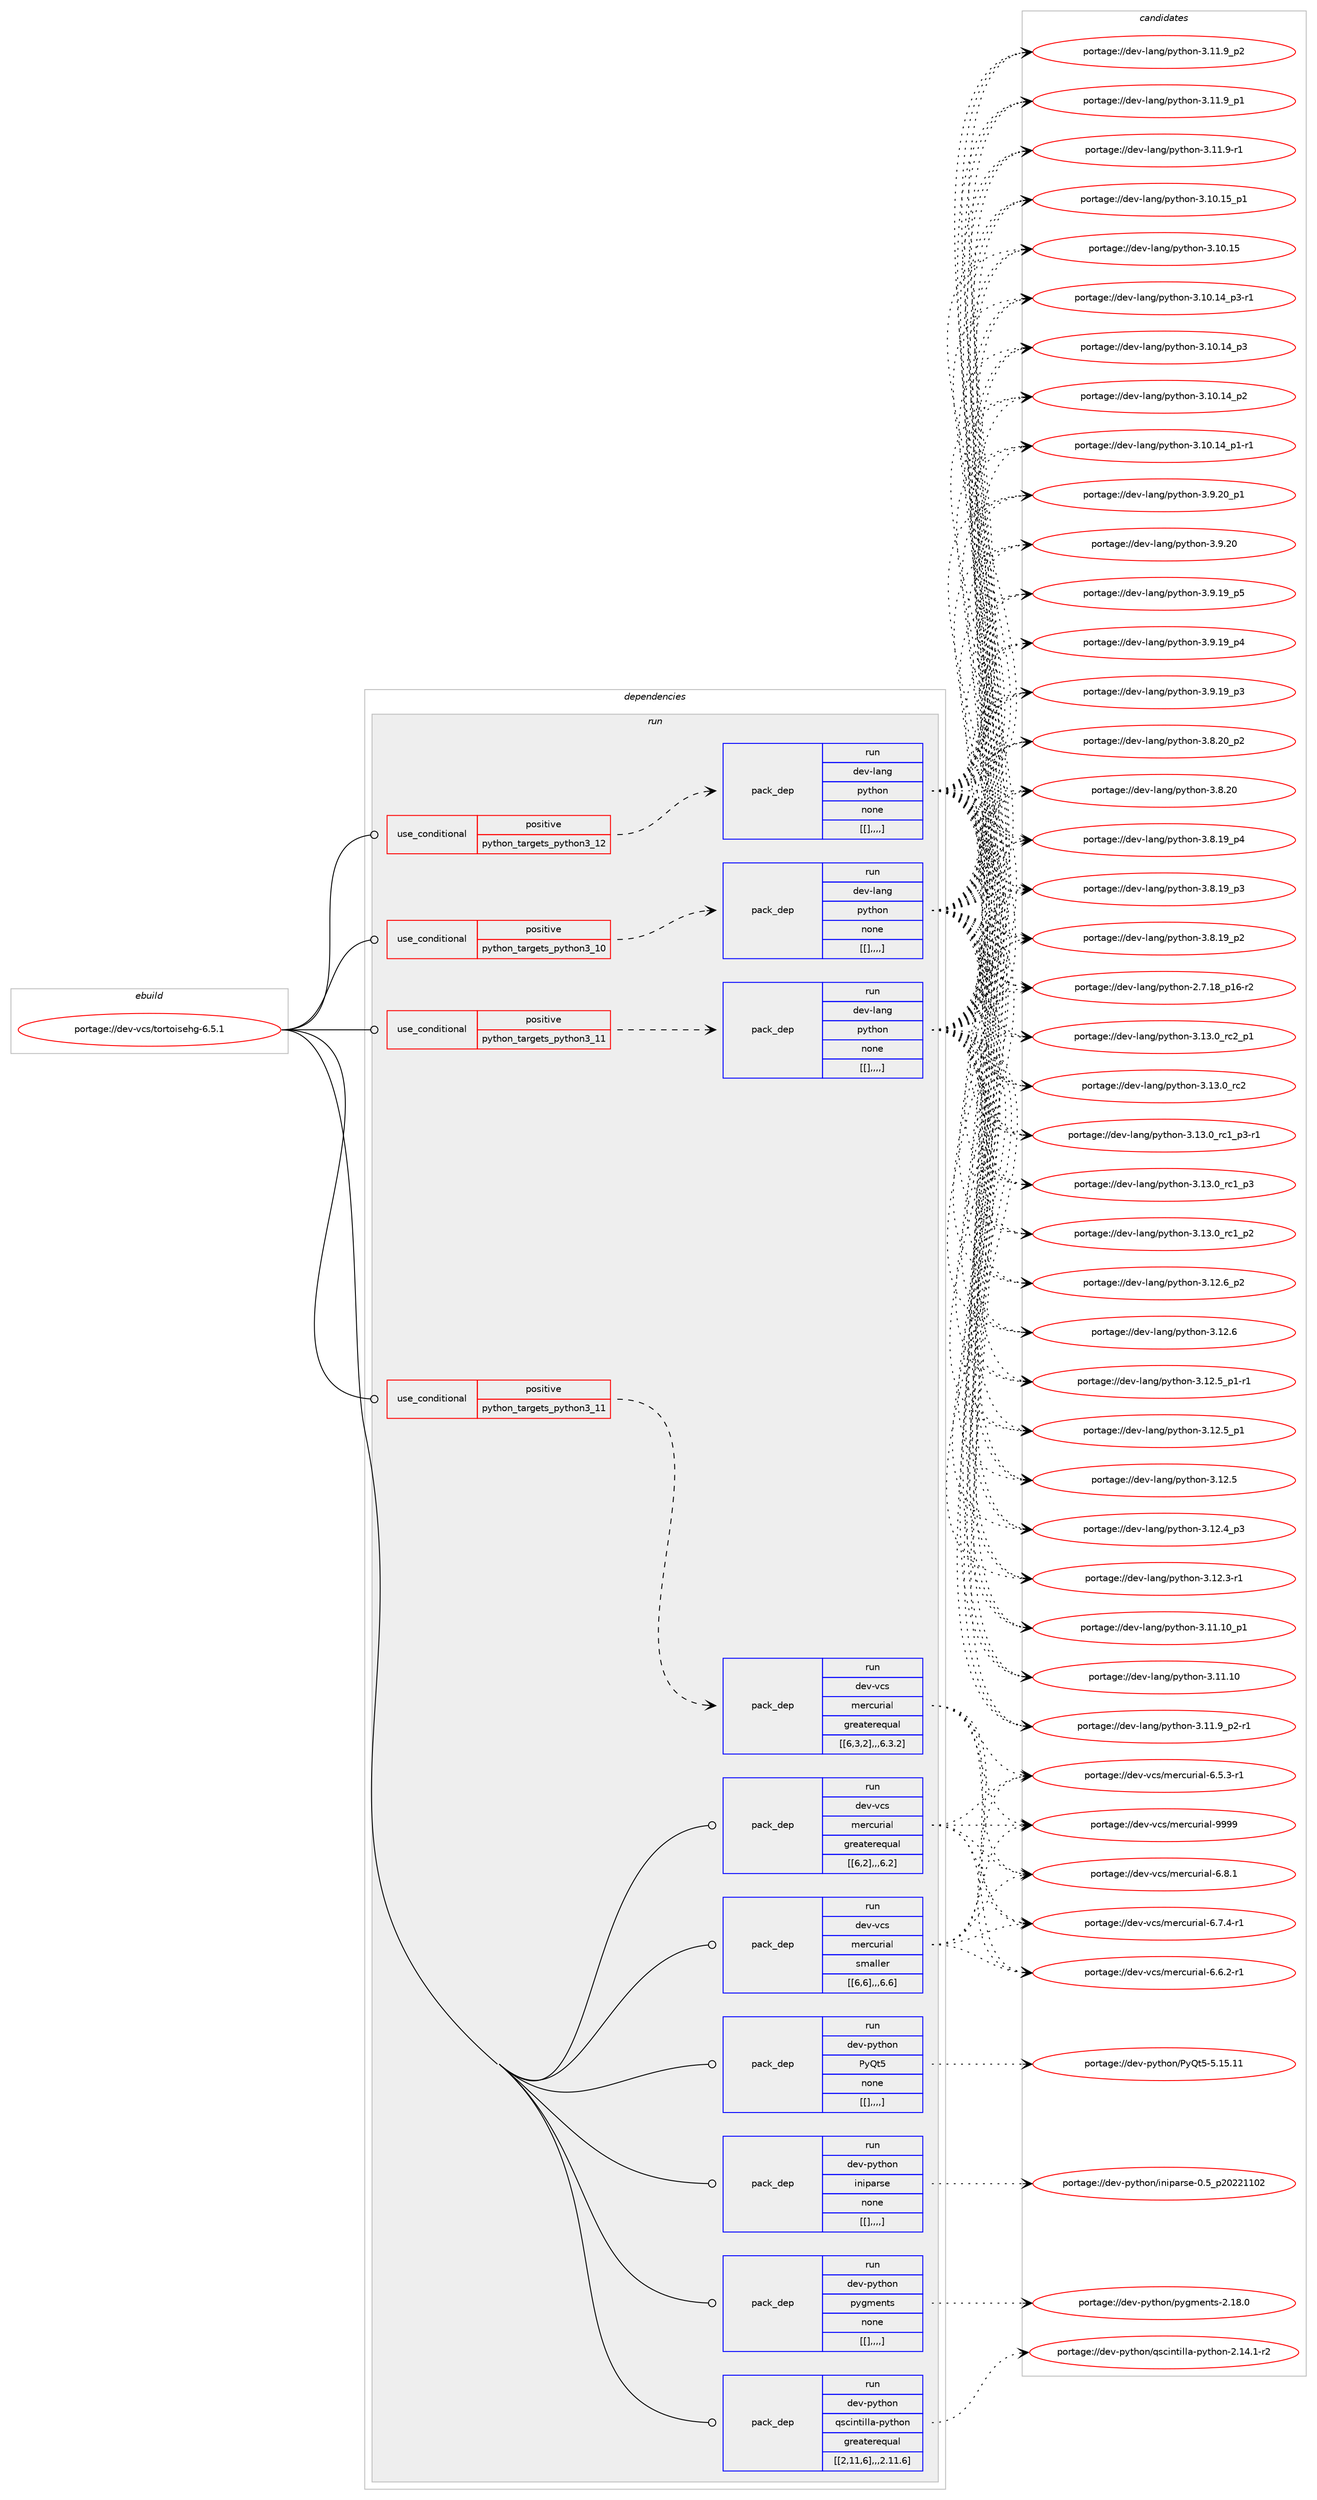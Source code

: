 digraph prolog {

# *************
# Graph options
# *************

newrank=true;
concentrate=true;
compound=true;
graph [rankdir=LR,fontname=Helvetica,fontsize=10,ranksep=1.5];#, ranksep=2.5, nodesep=0.2];
edge  [arrowhead=vee];
node  [fontname=Helvetica,fontsize=10];

# **********
# The ebuild
# **********

subgraph cluster_leftcol {
color=gray;
label=<<i>ebuild</i>>;
id [label="portage://dev-vcs/tortoisehg-6.5.1", color=red, width=4, href="../dev-vcs/tortoisehg-6.5.1.svg"];
}

# ****************
# The dependencies
# ****************

subgraph cluster_midcol {
color=gray;
label=<<i>dependencies</i>>;
subgraph cluster_compile {
fillcolor="#eeeeee";
style=filled;
label=<<i>compile</i>>;
}
subgraph cluster_compileandrun {
fillcolor="#eeeeee";
style=filled;
label=<<i>compile and run</i>>;
}
subgraph cluster_run {
fillcolor="#eeeeee";
style=filled;
label=<<i>run</i>>;
subgraph cond65223 {
dependency228148 [label=<<TABLE BORDER="0" CELLBORDER="1" CELLSPACING="0" CELLPADDING="4"><TR><TD ROWSPAN="3" CELLPADDING="10">use_conditional</TD></TR><TR><TD>positive</TD></TR><TR><TD>python_targets_python3_10</TD></TR></TABLE>>, shape=none, color=red];
subgraph pack161456 {
dependency228149 [label=<<TABLE BORDER="0" CELLBORDER="1" CELLSPACING="0" CELLPADDING="4" WIDTH="220"><TR><TD ROWSPAN="6" CELLPADDING="30">pack_dep</TD></TR><TR><TD WIDTH="110">run</TD></TR><TR><TD>dev-lang</TD></TR><TR><TD>python</TD></TR><TR><TD>none</TD></TR><TR><TD>[[],,,,]</TD></TR></TABLE>>, shape=none, color=blue];
}
dependency228148:e -> dependency228149:w [weight=20,style="dashed",arrowhead="vee"];
}
id:e -> dependency228148:w [weight=20,style="solid",arrowhead="odot"];
subgraph cond65224 {
dependency228150 [label=<<TABLE BORDER="0" CELLBORDER="1" CELLSPACING="0" CELLPADDING="4"><TR><TD ROWSPAN="3" CELLPADDING="10">use_conditional</TD></TR><TR><TD>positive</TD></TR><TR><TD>python_targets_python3_11</TD></TR></TABLE>>, shape=none, color=red];
subgraph pack161457 {
dependency228151 [label=<<TABLE BORDER="0" CELLBORDER="1" CELLSPACING="0" CELLPADDING="4" WIDTH="220"><TR><TD ROWSPAN="6" CELLPADDING="30">pack_dep</TD></TR><TR><TD WIDTH="110">run</TD></TR><TR><TD>dev-lang</TD></TR><TR><TD>python</TD></TR><TR><TD>none</TD></TR><TR><TD>[[],,,,]</TD></TR></TABLE>>, shape=none, color=blue];
}
dependency228150:e -> dependency228151:w [weight=20,style="dashed",arrowhead="vee"];
}
id:e -> dependency228150:w [weight=20,style="solid",arrowhead="odot"];
subgraph cond65225 {
dependency228152 [label=<<TABLE BORDER="0" CELLBORDER="1" CELLSPACING="0" CELLPADDING="4"><TR><TD ROWSPAN="3" CELLPADDING="10">use_conditional</TD></TR><TR><TD>positive</TD></TR><TR><TD>python_targets_python3_11</TD></TR></TABLE>>, shape=none, color=red];
subgraph pack161458 {
dependency228153 [label=<<TABLE BORDER="0" CELLBORDER="1" CELLSPACING="0" CELLPADDING="4" WIDTH="220"><TR><TD ROWSPAN="6" CELLPADDING="30">pack_dep</TD></TR><TR><TD WIDTH="110">run</TD></TR><TR><TD>dev-vcs</TD></TR><TR><TD>mercurial</TD></TR><TR><TD>greaterequal</TD></TR><TR><TD>[[6,3,2],,,6.3.2]</TD></TR></TABLE>>, shape=none, color=blue];
}
dependency228152:e -> dependency228153:w [weight=20,style="dashed",arrowhead="vee"];
}
id:e -> dependency228152:w [weight=20,style="solid",arrowhead="odot"];
subgraph cond65226 {
dependency228154 [label=<<TABLE BORDER="0" CELLBORDER="1" CELLSPACING="0" CELLPADDING="4"><TR><TD ROWSPAN="3" CELLPADDING="10">use_conditional</TD></TR><TR><TD>positive</TD></TR><TR><TD>python_targets_python3_12</TD></TR></TABLE>>, shape=none, color=red];
subgraph pack161459 {
dependency228155 [label=<<TABLE BORDER="0" CELLBORDER="1" CELLSPACING="0" CELLPADDING="4" WIDTH="220"><TR><TD ROWSPAN="6" CELLPADDING="30">pack_dep</TD></TR><TR><TD WIDTH="110">run</TD></TR><TR><TD>dev-lang</TD></TR><TR><TD>python</TD></TR><TR><TD>none</TD></TR><TR><TD>[[],,,,]</TD></TR></TABLE>>, shape=none, color=blue];
}
dependency228154:e -> dependency228155:w [weight=20,style="dashed",arrowhead="vee"];
}
id:e -> dependency228154:w [weight=20,style="solid",arrowhead="odot"];
subgraph pack161460 {
dependency228156 [label=<<TABLE BORDER="0" CELLBORDER="1" CELLSPACING="0" CELLPADDING="4" WIDTH="220"><TR><TD ROWSPAN="6" CELLPADDING="30">pack_dep</TD></TR><TR><TD WIDTH="110">run</TD></TR><TR><TD>dev-python</TD></TR><TR><TD>PyQt5</TD></TR><TR><TD>none</TD></TR><TR><TD>[[],,,,]</TD></TR></TABLE>>, shape=none, color=blue];
}
id:e -> dependency228156:w [weight=20,style="solid",arrowhead="odot"];
subgraph pack161461 {
dependency228157 [label=<<TABLE BORDER="0" CELLBORDER="1" CELLSPACING="0" CELLPADDING="4" WIDTH="220"><TR><TD ROWSPAN="6" CELLPADDING="30">pack_dep</TD></TR><TR><TD WIDTH="110">run</TD></TR><TR><TD>dev-python</TD></TR><TR><TD>iniparse</TD></TR><TR><TD>none</TD></TR><TR><TD>[[],,,,]</TD></TR></TABLE>>, shape=none, color=blue];
}
id:e -> dependency228157:w [weight=20,style="solid",arrowhead="odot"];
subgraph pack161462 {
dependency228158 [label=<<TABLE BORDER="0" CELLBORDER="1" CELLSPACING="0" CELLPADDING="4" WIDTH="220"><TR><TD ROWSPAN="6" CELLPADDING="30">pack_dep</TD></TR><TR><TD WIDTH="110">run</TD></TR><TR><TD>dev-python</TD></TR><TR><TD>pygments</TD></TR><TR><TD>none</TD></TR><TR><TD>[[],,,,]</TD></TR></TABLE>>, shape=none, color=blue];
}
id:e -> dependency228158:w [weight=20,style="solid",arrowhead="odot"];
subgraph pack161463 {
dependency228159 [label=<<TABLE BORDER="0" CELLBORDER="1" CELLSPACING="0" CELLPADDING="4" WIDTH="220"><TR><TD ROWSPAN="6" CELLPADDING="30">pack_dep</TD></TR><TR><TD WIDTH="110">run</TD></TR><TR><TD>dev-python</TD></TR><TR><TD>qscintilla-python</TD></TR><TR><TD>greaterequal</TD></TR><TR><TD>[[2,11,6],,,2.11.6]</TD></TR></TABLE>>, shape=none, color=blue];
}
id:e -> dependency228159:w [weight=20,style="solid",arrowhead="odot"];
subgraph pack161464 {
dependency228160 [label=<<TABLE BORDER="0" CELLBORDER="1" CELLSPACING="0" CELLPADDING="4" WIDTH="220"><TR><TD ROWSPAN="6" CELLPADDING="30">pack_dep</TD></TR><TR><TD WIDTH="110">run</TD></TR><TR><TD>dev-vcs</TD></TR><TR><TD>mercurial</TD></TR><TR><TD>greaterequal</TD></TR><TR><TD>[[6,2],,,6.2]</TD></TR></TABLE>>, shape=none, color=blue];
}
id:e -> dependency228160:w [weight=20,style="solid",arrowhead="odot"];
subgraph pack161465 {
dependency228161 [label=<<TABLE BORDER="0" CELLBORDER="1" CELLSPACING="0" CELLPADDING="4" WIDTH="220"><TR><TD ROWSPAN="6" CELLPADDING="30">pack_dep</TD></TR><TR><TD WIDTH="110">run</TD></TR><TR><TD>dev-vcs</TD></TR><TR><TD>mercurial</TD></TR><TR><TD>smaller</TD></TR><TR><TD>[[6,6],,,6.6]</TD></TR></TABLE>>, shape=none, color=blue];
}
id:e -> dependency228161:w [weight=20,style="solid",arrowhead="odot"];
}
}

# **************
# The candidates
# **************

subgraph cluster_choices {
rank=same;
color=gray;
label=<<i>candidates</i>>;

subgraph choice161456 {
color=black;
nodesep=1;
choice100101118451089711010347112121116104111110455146495146489511499509511249 [label="portage://dev-lang/python-3.13.0_rc2_p1", color=red, width=4,href="../dev-lang/python-3.13.0_rc2_p1.svg"];
choice10010111845108971101034711212111610411111045514649514648951149950 [label="portage://dev-lang/python-3.13.0_rc2", color=red, width=4,href="../dev-lang/python-3.13.0_rc2.svg"];
choice1001011184510897110103471121211161041111104551464951464895114994995112514511449 [label="portage://dev-lang/python-3.13.0_rc1_p3-r1", color=red, width=4,href="../dev-lang/python-3.13.0_rc1_p3-r1.svg"];
choice100101118451089711010347112121116104111110455146495146489511499499511251 [label="portage://dev-lang/python-3.13.0_rc1_p3", color=red, width=4,href="../dev-lang/python-3.13.0_rc1_p3.svg"];
choice100101118451089711010347112121116104111110455146495146489511499499511250 [label="portage://dev-lang/python-3.13.0_rc1_p2", color=red, width=4,href="../dev-lang/python-3.13.0_rc1_p2.svg"];
choice100101118451089711010347112121116104111110455146495046549511250 [label="portage://dev-lang/python-3.12.6_p2", color=red, width=4,href="../dev-lang/python-3.12.6_p2.svg"];
choice10010111845108971101034711212111610411111045514649504654 [label="portage://dev-lang/python-3.12.6", color=red, width=4,href="../dev-lang/python-3.12.6.svg"];
choice1001011184510897110103471121211161041111104551464950465395112494511449 [label="portage://dev-lang/python-3.12.5_p1-r1", color=red, width=4,href="../dev-lang/python-3.12.5_p1-r1.svg"];
choice100101118451089711010347112121116104111110455146495046539511249 [label="portage://dev-lang/python-3.12.5_p1", color=red, width=4,href="../dev-lang/python-3.12.5_p1.svg"];
choice10010111845108971101034711212111610411111045514649504653 [label="portage://dev-lang/python-3.12.5", color=red, width=4,href="../dev-lang/python-3.12.5.svg"];
choice100101118451089711010347112121116104111110455146495046529511251 [label="portage://dev-lang/python-3.12.4_p3", color=red, width=4,href="../dev-lang/python-3.12.4_p3.svg"];
choice100101118451089711010347112121116104111110455146495046514511449 [label="portage://dev-lang/python-3.12.3-r1", color=red, width=4,href="../dev-lang/python-3.12.3-r1.svg"];
choice10010111845108971101034711212111610411111045514649494649489511249 [label="portage://dev-lang/python-3.11.10_p1", color=red, width=4,href="../dev-lang/python-3.11.10_p1.svg"];
choice1001011184510897110103471121211161041111104551464949464948 [label="portage://dev-lang/python-3.11.10", color=red, width=4,href="../dev-lang/python-3.11.10.svg"];
choice1001011184510897110103471121211161041111104551464949465795112504511449 [label="portage://dev-lang/python-3.11.9_p2-r1", color=red, width=4,href="../dev-lang/python-3.11.9_p2-r1.svg"];
choice100101118451089711010347112121116104111110455146494946579511250 [label="portage://dev-lang/python-3.11.9_p2", color=red, width=4,href="../dev-lang/python-3.11.9_p2.svg"];
choice100101118451089711010347112121116104111110455146494946579511249 [label="portage://dev-lang/python-3.11.9_p1", color=red, width=4,href="../dev-lang/python-3.11.9_p1.svg"];
choice100101118451089711010347112121116104111110455146494946574511449 [label="portage://dev-lang/python-3.11.9-r1", color=red, width=4,href="../dev-lang/python-3.11.9-r1.svg"];
choice10010111845108971101034711212111610411111045514649484649539511249 [label="portage://dev-lang/python-3.10.15_p1", color=red, width=4,href="../dev-lang/python-3.10.15_p1.svg"];
choice1001011184510897110103471121211161041111104551464948464953 [label="portage://dev-lang/python-3.10.15", color=red, width=4,href="../dev-lang/python-3.10.15.svg"];
choice100101118451089711010347112121116104111110455146494846495295112514511449 [label="portage://dev-lang/python-3.10.14_p3-r1", color=red, width=4,href="../dev-lang/python-3.10.14_p3-r1.svg"];
choice10010111845108971101034711212111610411111045514649484649529511251 [label="portage://dev-lang/python-3.10.14_p3", color=red, width=4,href="../dev-lang/python-3.10.14_p3.svg"];
choice10010111845108971101034711212111610411111045514649484649529511250 [label="portage://dev-lang/python-3.10.14_p2", color=red, width=4,href="../dev-lang/python-3.10.14_p2.svg"];
choice100101118451089711010347112121116104111110455146494846495295112494511449 [label="portage://dev-lang/python-3.10.14_p1-r1", color=red, width=4,href="../dev-lang/python-3.10.14_p1-r1.svg"];
choice100101118451089711010347112121116104111110455146574650489511249 [label="portage://dev-lang/python-3.9.20_p1", color=red, width=4,href="../dev-lang/python-3.9.20_p1.svg"];
choice10010111845108971101034711212111610411111045514657465048 [label="portage://dev-lang/python-3.9.20", color=red, width=4,href="../dev-lang/python-3.9.20.svg"];
choice100101118451089711010347112121116104111110455146574649579511253 [label="portage://dev-lang/python-3.9.19_p5", color=red, width=4,href="../dev-lang/python-3.9.19_p5.svg"];
choice100101118451089711010347112121116104111110455146574649579511252 [label="portage://dev-lang/python-3.9.19_p4", color=red, width=4,href="../dev-lang/python-3.9.19_p4.svg"];
choice100101118451089711010347112121116104111110455146574649579511251 [label="portage://dev-lang/python-3.9.19_p3", color=red, width=4,href="../dev-lang/python-3.9.19_p3.svg"];
choice100101118451089711010347112121116104111110455146564650489511250 [label="portage://dev-lang/python-3.8.20_p2", color=red, width=4,href="../dev-lang/python-3.8.20_p2.svg"];
choice10010111845108971101034711212111610411111045514656465048 [label="portage://dev-lang/python-3.8.20", color=red, width=4,href="../dev-lang/python-3.8.20.svg"];
choice100101118451089711010347112121116104111110455146564649579511252 [label="portage://dev-lang/python-3.8.19_p4", color=red, width=4,href="../dev-lang/python-3.8.19_p4.svg"];
choice100101118451089711010347112121116104111110455146564649579511251 [label="portage://dev-lang/python-3.8.19_p3", color=red, width=4,href="../dev-lang/python-3.8.19_p3.svg"];
choice100101118451089711010347112121116104111110455146564649579511250 [label="portage://dev-lang/python-3.8.19_p2", color=red, width=4,href="../dev-lang/python-3.8.19_p2.svg"];
choice100101118451089711010347112121116104111110455046554649569511249544511450 [label="portage://dev-lang/python-2.7.18_p16-r2", color=red, width=4,href="../dev-lang/python-2.7.18_p16-r2.svg"];
dependency228149:e -> choice100101118451089711010347112121116104111110455146495146489511499509511249:w [style=dotted,weight="100"];
dependency228149:e -> choice10010111845108971101034711212111610411111045514649514648951149950:w [style=dotted,weight="100"];
dependency228149:e -> choice1001011184510897110103471121211161041111104551464951464895114994995112514511449:w [style=dotted,weight="100"];
dependency228149:e -> choice100101118451089711010347112121116104111110455146495146489511499499511251:w [style=dotted,weight="100"];
dependency228149:e -> choice100101118451089711010347112121116104111110455146495146489511499499511250:w [style=dotted,weight="100"];
dependency228149:e -> choice100101118451089711010347112121116104111110455146495046549511250:w [style=dotted,weight="100"];
dependency228149:e -> choice10010111845108971101034711212111610411111045514649504654:w [style=dotted,weight="100"];
dependency228149:e -> choice1001011184510897110103471121211161041111104551464950465395112494511449:w [style=dotted,weight="100"];
dependency228149:e -> choice100101118451089711010347112121116104111110455146495046539511249:w [style=dotted,weight="100"];
dependency228149:e -> choice10010111845108971101034711212111610411111045514649504653:w [style=dotted,weight="100"];
dependency228149:e -> choice100101118451089711010347112121116104111110455146495046529511251:w [style=dotted,weight="100"];
dependency228149:e -> choice100101118451089711010347112121116104111110455146495046514511449:w [style=dotted,weight="100"];
dependency228149:e -> choice10010111845108971101034711212111610411111045514649494649489511249:w [style=dotted,weight="100"];
dependency228149:e -> choice1001011184510897110103471121211161041111104551464949464948:w [style=dotted,weight="100"];
dependency228149:e -> choice1001011184510897110103471121211161041111104551464949465795112504511449:w [style=dotted,weight="100"];
dependency228149:e -> choice100101118451089711010347112121116104111110455146494946579511250:w [style=dotted,weight="100"];
dependency228149:e -> choice100101118451089711010347112121116104111110455146494946579511249:w [style=dotted,weight="100"];
dependency228149:e -> choice100101118451089711010347112121116104111110455146494946574511449:w [style=dotted,weight="100"];
dependency228149:e -> choice10010111845108971101034711212111610411111045514649484649539511249:w [style=dotted,weight="100"];
dependency228149:e -> choice1001011184510897110103471121211161041111104551464948464953:w [style=dotted,weight="100"];
dependency228149:e -> choice100101118451089711010347112121116104111110455146494846495295112514511449:w [style=dotted,weight="100"];
dependency228149:e -> choice10010111845108971101034711212111610411111045514649484649529511251:w [style=dotted,weight="100"];
dependency228149:e -> choice10010111845108971101034711212111610411111045514649484649529511250:w [style=dotted,weight="100"];
dependency228149:e -> choice100101118451089711010347112121116104111110455146494846495295112494511449:w [style=dotted,weight="100"];
dependency228149:e -> choice100101118451089711010347112121116104111110455146574650489511249:w [style=dotted,weight="100"];
dependency228149:e -> choice10010111845108971101034711212111610411111045514657465048:w [style=dotted,weight="100"];
dependency228149:e -> choice100101118451089711010347112121116104111110455146574649579511253:w [style=dotted,weight="100"];
dependency228149:e -> choice100101118451089711010347112121116104111110455146574649579511252:w [style=dotted,weight="100"];
dependency228149:e -> choice100101118451089711010347112121116104111110455146574649579511251:w [style=dotted,weight="100"];
dependency228149:e -> choice100101118451089711010347112121116104111110455146564650489511250:w [style=dotted,weight="100"];
dependency228149:e -> choice10010111845108971101034711212111610411111045514656465048:w [style=dotted,weight="100"];
dependency228149:e -> choice100101118451089711010347112121116104111110455146564649579511252:w [style=dotted,weight="100"];
dependency228149:e -> choice100101118451089711010347112121116104111110455146564649579511251:w [style=dotted,weight="100"];
dependency228149:e -> choice100101118451089711010347112121116104111110455146564649579511250:w [style=dotted,weight="100"];
dependency228149:e -> choice100101118451089711010347112121116104111110455046554649569511249544511450:w [style=dotted,weight="100"];
}
subgraph choice161457 {
color=black;
nodesep=1;
choice100101118451089711010347112121116104111110455146495146489511499509511249 [label="portage://dev-lang/python-3.13.0_rc2_p1", color=red, width=4,href="../dev-lang/python-3.13.0_rc2_p1.svg"];
choice10010111845108971101034711212111610411111045514649514648951149950 [label="portage://dev-lang/python-3.13.0_rc2", color=red, width=4,href="../dev-lang/python-3.13.0_rc2.svg"];
choice1001011184510897110103471121211161041111104551464951464895114994995112514511449 [label="portage://dev-lang/python-3.13.0_rc1_p3-r1", color=red, width=4,href="../dev-lang/python-3.13.0_rc1_p3-r1.svg"];
choice100101118451089711010347112121116104111110455146495146489511499499511251 [label="portage://dev-lang/python-3.13.0_rc1_p3", color=red, width=4,href="../dev-lang/python-3.13.0_rc1_p3.svg"];
choice100101118451089711010347112121116104111110455146495146489511499499511250 [label="portage://dev-lang/python-3.13.0_rc1_p2", color=red, width=4,href="../dev-lang/python-3.13.0_rc1_p2.svg"];
choice100101118451089711010347112121116104111110455146495046549511250 [label="portage://dev-lang/python-3.12.6_p2", color=red, width=4,href="../dev-lang/python-3.12.6_p2.svg"];
choice10010111845108971101034711212111610411111045514649504654 [label="portage://dev-lang/python-3.12.6", color=red, width=4,href="../dev-lang/python-3.12.6.svg"];
choice1001011184510897110103471121211161041111104551464950465395112494511449 [label="portage://dev-lang/python-3.12.5_p1-r1", color=red, width=4,href="../dev-lang/python-3.12.5_p1-r1.svg"];
choice100101118451089711010347112121116104111110455146495046539511249 [label="portage://dev-lang/python-3.12.5_p1", color=red, width=4,href="../dev-lang/python-3.12.5_p1.svg"];
choice10010111845108971101034711212111610411111045514649504653 [label="portage://dev-lang/python-3.12.5", color=red, width=4,href="../dev-lang/python-3.12.5.svg"];
choice100101118451089711010347112121116104111110455146495046529511251 [label="portage://dev-lang/python-3.12.4_p3", color=red, width=4,href="../dev-lang/python-3.12.4_p3.svg"];
choice100101118451089711010347112121116104111110455146495046514511449 [label="portage://dev-lang/python-3.12.3-r1", color=red, width=4,href="../dev-lang/python-3.12.3-r1.svg"];
choice10010111845108971101034711212111610411111045514649494649489511249 [label="portage://dev-lang/python-3.11.10_p1", color=red, width=4,href="../dev-lang/python-3.11.10_p1.svg"];
choice1001011184510897110103471121211161041111104551464949464948 [label="portage://dev-lang/python-3.11.10", color=red, width=4,href="../dev-lang/python-3.11.10.svg"];
choice1001011184510897110103471121211161041111104551464949465795112504511449 [label="portage://dev-lang/python-3.11.9_p2-r1", color=red, width=4,href="../dev-lang/python-3.11.9_p2-r1.svg"];
choice100101118451089711010347112121116104111110455146494946579511250 [label="portage://dev-lang/python-3.11.9_p2", color=red, width=4,href="../dev-lang/python-3.11.9_p2.svg"];
choice100101118451089711010347112121116104111110455146494946579511249 [label="portage://dev-lang/python-3.11.9_p1", color=red, width=4,href="../dev-lang/python-3.11.9_p1.svg"];
choice100101118451089711010347112121116104111110455146494946574511449 [label="portage://dev-lang/python-3.11.9-r1", color=red, width=4,href="../dev-lang/python-3.11.9-r1.svg"];
choice10010111845108971101034711212111610411111045514649484649539511249 [label="portage://dev-lang/python-3.10.15_p1", color=red, width=4,href="../dev-lang/python-3.10.15_p1.svg"];
choice1001011184510897110103471121211161041111104551464948464953 [label="portage://dev-lang/python-3.10.15", color=red, width=4,href="../dev-lang/python-3.10.15.svg"];
choice100101118451089711010347112121116104111110455146494846495295112514511449 [label="portage://dev-lang/python-3.10.14_p3-r1", color=red, width=4,href="../dev-lang/python-3.10.14_p3-r1.svg"];
choice10010111845108971101034711212111610411111045514649484649529511251 [label="portage://dev-lang/python-3.10.14_p3", color=red, width=4,href="../dev-lang/python-3.10.14_p3.svg"];
choice10010111845108971101034711212111610411111045514649484649529511250 [label="portage://dev-lang/python-3.10.14_p2", color=red, width=4,href="../dev-lang/python-3.10.14_p2.svg"];
choice100101118451089711010347112121116104111110455146494846495295112494511449 [label="portage://dev-lang/python-3.10.14_p1-r1", color=red, width=4,href="../dev-lang/python-3.10.14_p1-r1.svg"];
choice100101118451089711010347112121116104111110455146574650489511249 [label="portage://dev-lang/python-3.9.20_p1", color=red, width=4,href="../dev-lang/python-3.9.20_p1.svg"];
choice10010111845108971101034711212111610411111045514657465048 [label="portage://dev-lang/python-3.9.20", color=red, width=4,href="../dev-lang/python-3.9.20.svg"];
choice100101118451089711010347112121116104111110455146574649579511253 [label="portage://dev-lang/python-3.9.19_p5", color=red, width=4,href="../dev-lang/python-3.9.19_p5.svg"];
choice100101118451089711010347112121116104111110455146574649579511252 [label="portage://dev-lang/python-3.9.19_p4", color=red, width=4,href="../dev-lang/python-3.9.19_p4.svg"];
choice100101118451089711010347112121116104111110455146574649579511251 [label="portage://dev-lang/python-3.9.19_p3", color=red, width=4,href="../dev-lang/python-3.9.19_p3.svg"];
choice100101118451089711010347112121116104111110455146564650489511250 [label="portage://dev-lang/python-3.8.20_p2", color=red, width=4,href="../dev-lang/python-3.8.20_p2.svg"];
choice10010111845108971101034711212111610411111045514656465048 [label="portage://dev-lang/python-3.8.20", color=red, width=4,href="../dev-lang/python-3.8.20.svg"];
choice100101118451089711010347112121116104111110455146564649579511252 [label="portage://dev-lang/python-3.8.19_p4", color=red, width=4,href="../dev-lang/python-3.8.19_p4.svg"];
choice100101118451089711010347112121116104111110455146564649579511251 [label="portage://dev-lang/python-3.8.19_p3", color=red, width=4,href="../dev-lang/python-3.8.19_p3.svg"];
choice100101118451089711010347112121116104111110455146564649579511250 [label="portage://dev-lang/python-3.8.19_p2", color=red, width=4,href="../dev-lang/python-3.8.19_p2.svg"];
choice100101118451089711010347112121116104111110455046554649569511249544511450 [label="portage://dev-lang/python-2.7.18_p16-r2", color=red, width=4,href="../dev-lang/python-2.7.18_p16-r2.svg"];
dependency228151:e -> choice100101118451089711010347112121116104111110455146495146489511499509511249:w [style=dotted,weight="100"];
dependency228151:e -> choice10010111845108971101034711212111610411111045514649514648951149950:w [style=dotted,weight="100"];
dependency228151:e -> choice1001011184510897110103471121211161041111104551464951464895114994995112514511449:w [style=dotted,weight="100"];
dependency228151:e -> choice100101118451089711010347112121116104111110455146495146489511499499511251:w [style=dotted,weight="100"];
dependency228151:e -> choice100101118451089711010347112121116104111110455146495146489511499499511250:w [style=dotted,weight="100"];
dependency228151:e -> choice100101118451089711010347112121116104111110455146495046549511250:w [style=dotted,weight="100"];
dependency228151:e -> choice10010111845108971101034711212111610411111045514649504654:w [style=dotted,weight="100"];
dependency228151:e -> choice1001011184510897110103471121211161041111104551464950465395112494511449:w [style=dotted,weight="100"];
dependency228151:e -> choice100101118451089711010347112121116104111110455146495046539511249:w [style=dotted,weight="100"];
dependency228151:e -> choice10010111845108971101034711212111610411111045514649504653:w [style=dotted,weight="100"];
dependency228151:e -> choice100101118451089711010347112121116104111110455146495046529511251:w [style=dotted,weight="100"];
dependency228151:e -> choice100101118451089711010347112121116104111110455146495046514511449:w [style=dotted,weight="100"];
dependency228151:e -> choice10010111845108971101034711212111610411111045514649494649489511249:w [style=dotted,weight="100"];
dependency228151:e -> choice1001011184510897110103471121211161041111104551464949464948:w [style=dotted,weight="100"];
dependency228151:e -> choice1001011184510897110103471121211161041111104551464949465795112504511449:w [style=dotted,weight="100"];
dependency228151:e -> choice100101118451089711010347112121116104111110455146494946579511250:w [style=dotted,weight="100"];
dependency228151:e -> choice100101118451089711010347112121116104111110455146494946579511249:w [style=dotted,weight="100"];
dependency228151:e -> choice100101118451089711010347112121116104111110455146494946574511449:w [style=dotted,weight="100"];
dependency228151:e -> choice10010111845108971101034711212111610411111045514649484649539511249:w [style=dotted,weight="100"];
dependency228151:e -> choice1001011184510897110103471121211161041111104551464948464953:w [style=dotted,weight="100"];
dependency228151:e -> choice100101118451089711010347112121116104111110455146494846495295112514511449:w [style=dotted,weight="100"];
dependency228151:e -> choice10010111845108971101034711212111610411111045514649484649529511251:w [style=dotted,weight="100"];
dependency228151:e -> choice10010111845108971101034711212111610411111045514649484649529511250:w [style=dotted,weight="100"];
dependency228151:e -> choice100101118451089711010347112121116104111110455146494846495295112494511449:w [style=dotted,weight="100"];
dependency228151:e -> choice100101118451089711010347112121116104111110455146574650489511249:w [style=dotted,weight="100"];
dependency228151:e -> choice10010111845108971101034711212111610411111045514657465048:w [style=dotted,weight="100"];
dependency228151:e -> choice100101118451089711010347112121116104111110455146574649579511253:w [style=dotted,weight="100"];
dependency228151:e -> choice100101118451089711010347112121116104111110455146574649579511252:w [style=dotted,weight="100"];
dependency228151:e -> choice100101118451089711010347112121116104111110455146574649579511251:w [style=dotted,weight="100"];
dependency228151:e -> choice100101118451089711010347112121116104111110455146564650489511250:w [style=dotted,weight="100"];
dependency228151:e -> choice10010111845108971101034711212111610411111045514656465048:w [style=dotted,weight="100"];
dependency228151:e -> choice100101118451089711010347112121116104111110455146564649579511252:w [style=dotted,weight="100"];
dependency228151:e -> choice100101118451089711010347112121116104111110455146564649579511251:w [style=dotted,weight="100"];
dependency228151:e -> choice100101118451089711010347112121116104111110455146564649579511250:w [style=dotted,weight="100"];
dependency228151:e -> choice100101118451089711010347112121116104111110455046554649569511249544511450:w [style=dotted,weight="100"];
}
subgraph choice161458 {
color=black;
nodesep=1;
choice10010111845118991154710910111499117114105971084557575757 [label="portage://dev-vcs/mercurial-9999", color=red, width=4,href="../dev-vcs/mercurial-9999.svg"];
choice1001011184511899115471091011149911711410597108455446564649 [label="portage://dev-vcs/mercurial-6.8.1", color=red, width=4,href="../dev-vcs/mercurial-6.8.1.svg"];
choice10010111845118991154710910111499117114105971084554465546524511449 [label="portage://dev-vcs/mercurial-6.7.4-r1", color=red, width=4,href="../dev-vcs/mercurial-6.7.4-r1.svg"];
choice10010111845118991154710910111499117114105971084554465446504511449 [label="portage://dev-vcs/mercurial-6.6.2-r1", color=red, width=4,href="../dev-vcs/mercurial-6.6.2-r1.svg"];
choice10010111845118991154710910111499117114105971084554465346514511449 [label="portage://dev-vcs/mercurial-6.5.3-r1", color=red, width=4,href="../dev-vcs/mercurial-6.5.3-r1.svg"];
dependency228153:e -> choice10010111845118991154710910111499117114105971084557575757:w [style=dotted,weight="100"];
dependency228153:e -> choice1001011184511899115471091011149911711410597108455446564649:w [style=dotted,weight="100"];
dependency228153:e -> choice10010111845118991154710910111499117114105971084554465546524511449:w [style=dotted,weight="100"];
dependency228153:e -> choice10010111845118991154710910111499117114105971084554465446504511449:w [style=dotted,weight="100"];
dependency228153:e -> choice10010111845118991154710910111499117114105971084554465346514511449:w [style=dotted,weight="100"];
}
subgraph choice161459 {
color=black;
nodesep=1;
choice100101118451089711010347112121116104111110455146495146489511499509511249 [label="portage://dev-lang/python-3.13.0_rc2_p1", color=red, width=4,href="../dev-lang/python-3.13.0_rc2_p1.svg"];
choice10010111845108971101034711212111610411111045514649514648951149950 [label="portage://dev-lang/python-3.13.0_rc2", color=red, width=4,href="../dev-lang/python-3.13.0_rc2.svg"];
choice1001011184510897110103471121211161041111104551464951464895114994995112514511449 [label="portage://dev-lang/python-3.13.0_rc1_p3-r1", color=red, width=4,href="../dev-lang/python-3.13.0_rc1_p3-r1.svg"];
choice100101118451089711010347112121116104111110455146495146489511499499511251 [label="portage://dev-lang/python-3.13.0_rc1_p3", color=red, width=4,href="../dev-lang/python-3.13.0_rc1_p3.svg"];
choice100101118451089711010347112121116104111110455146495146489511499499511250 [label="portage://dev-lang/python-3.13.0_rc1_p2", color=red, width=4,href="../dev-lang/python-3.13.0_rc1_p2.svg"];
choice100101118451089711010347112121116104111110455146495046549511250 [label="portage://dev-lang/python-3.12.6_p2", color=red, width=4,href="../dev-lang/python-3.12.6_p2.svg"];
choice10010111845108971101034711212111610411111045514649504654 [label="portage://dev-lang/python-3.12.6", color=red, width=4,href="../dev-lang/python-3.12.6.svg"];
choice1001011184510897110103471121211161041111104551464950465395112494511449 [label="portage://dev-lang/python-3.12.5_p1-r1", color=red, width=4,href="../dev-lang/python-3.12.5_p1-r1.svg"];
choice100101118451089711010347112121116104111110455146495046539511249 [label="portage://dev-lang/python-3.12.5_p1", color=red, width=4,href="../dev-lang/python-3.12.5_p1.svg"];
choice10010111845108971101034711212111610411111045514649504653 [label="portage://dev-lang/python-3.12.5", color=red, width=4,href="../dev-lang/python-3.12.5.svg"];
choice100101118451089711010347112121116104111110455146495046529511251 [label="portage://dev-lang/python-3.12.4_p3", color=red, width=4,href="../dev-lang/python-3.12.4_p3.svg"];
choice100101118451089711010347112121116104111110455146495046514511449 [label="portage://dev-lang/python-3.12.3-r1", color=red, width=4,href="../dev-lang/python-3.12.3-r1.svg"];
choice10010111845108971101034711212111610411111045514649494649489511249 [label="portage://dev-lang/python-3.11.10_p1", color=red, width=4,href="../dev-lang/python-3.11.10_p1.svg"];
choice1001011184510897110103471121211161041111104551464949464948 [label="portage://dev-lang/python-3.11.10", color=red, width=4,href="../dev-lang/python-3.11.10.svg"];
choice1001011184510897110103471121211161041111104551464949465795112504511449 [label="portage://dev-lang/python-3.11.9_p2-r1", color=red, width=4,href="../dev-lang/python-3.11.9_p2-r1.svg"];
choice100101118451089711010347112121116104111110455146494946579511250 [label="portage://dev-lang/python-3.11.9_p2", color=red, width=4,href="../dev-lang/python-3.11.9_p2.svg"];
choice100101118451089711010347112121116104111110455146494946579511249 [label="portage://dev-lang/python-3.11.9_p1", color=red, width=4,href="../dev-lang/python-3.11.9_p1.svg"];
choice100101118451089711010347112121116104111110455146494946574511449 [label="portage://dev-lang/python-3.11.9-r1", color=red, width=4,href="../dev-lang/python-3.11.9-r1.svg"];
choice10010111845108971101034711212111610411111045514649484649539511249 [label="portage://dev-lang/python-3.10.15_p1", color=red, width=4,href="../dev-lang/python-3.10.15_p1.svg"];
choice1001011184510897110103471121211161041111104551464948464953 [label="portage://dev-lang/python-3.10.15", color=red, width=4,href="../dev-lang/python-3.10.15.svg"];
choice100101118451089711010347112121116104111110455146494846495295112514511449 [label="portage://dev-lang/python-3.10.14_p3-r1", color=red, width=4,href="../dev-lang/python-3.10.14_p3-r1.svg"];
choice10010111845108971101034711212111610411111045514649484649529511251 [label="portage://dev-lang/python-3.10.14_p3", color=red, width=4,href="../dev-lang/python-3.10.14_p3.svg"];
choice10010111845108971101034711212111610411111045514649484649529511250 [label="portage://dev-lang/python-3.10.14_p2", color=red, width=4,href="../dev-lang/python-3.10.14_p2.svg"];
choice100101118451089711010347112121116104111110455146494846495295112494511449 [label="portage://dev-lang/python-3.10.14_p1-r1", color=red, width=4,href="../dev-lang/python-3.10.14_p1-r1.svg"];
choice100101118451089711010347112121116104111110455146574650489511249 [label="portage://dev-lang/python-3.9.20_p1", color=red, width=4,href="../dev-lang/python-3.9.20_p1.svg"];
choice10010111845108971101034711212111610411111045514657465048 [label="portage://dev-lang/python-3.9.20", color=red, width=4,href="../dev-lang/python-3.9.20.svg"];
choice100101118451089711010347112121116104111110455146574649579511253 [label="portage://dev-lang/python-3.9.19_p5", color=red, width=4,href="../dev-lang/python-3.9.19_p5.svg"];
choice100101118451089711010347112121116104111110455146574649579511252 [label="portage://dev-lang/python-3.9.19_p4", color=red, width=4,href="../dev-lang/python-3.9.19_p4.svg"];
choice100101118451089711010347112121116104111110455146574649579511251 [label="portage://dev-lang/python-3.9.19_p3", color=red, width=4,href="../dev-lang/python-3.9.19_p3.svg"];
choice100101118451089711010347112121116104111110455146564650489511250 [label="portage://dev-lang/python-3.8.20_p2", color=red, width=4,href="../dev-lang/python-3.8.20_p2.svg"];
choice10010111845108971101034711212111610411111045514656465048 [label="portage://dev-lang/python-3.8.20", color=red, width=4,href="../dev-lang/python-3.8.20.svg"];
choice100101118451089711010347112121116104111110455146564649579511252 [label="portage://dev-lang/python-3.8.19_p4", color=red, width=4,href="../dev-lang/python-3.8.19_p4.svg"];
choice100101118451089711010347112121116104111110455146564649579511251 [label="portage://dev-lang/python-3.8.19_p3", color=red, width=4,href="../dev-lang/python-3.8.19_p3.svg"];
choice100101118451089711010347112121116104111110455146564649579511250 [label="portage://dev-lang/python-3.8.19_p2", color=red, width=4,href="../dev-lang/python-3.8.19_p2.svg"];
choice100101118451089711010347112121116104111110455046554649569511249544511450 [label="portage://dev-lang/python-2.7.18_p16-r2", color=red, width=4,href="../dev-lang/python-2.7.18_p16-r2.svg"];
dependency228155:e -> choice100101118451089711010347112121116104111110455146495146489511499509511249:w [style=dotted,weight="100"];
dependency228155:e -> choice10010111845108971101034711212111610411111045514649514648951149950:w [style=dotted,weight="100"];
dependency228155:e -> choice1001011184510897110103471121211161041111104551464951464895114994995112514511449:w [style=dotted,weight="100"];
dependency228155:e -> choice100101118451089711010347112121116104111110455146495146489511499499511251:w [style=dotted,weight="100"];
dependency228155:e -> choice100101118451089711010347112121116104111110455146495146489511499499511250:w [style=dotted,weight="100"];
dependency228155:e -> choice100101118451089711010347112121116104111110455146495046549511250:w [style=dotted,weight="100"];
dependency228155:e -> choice10010111845108971101034711212111610411111045514649504654:w [style=dotted,weight="100"];
dependency228155:e -> choice1001011184510897110103471121211161041111104551464950465395112494511449:w [style=dotted,weight="100"];
dependency228155:e -> choice100101118451089711010347112121116104111110455146495046539511249:w [style=dotted,weight="100"];
dependency228155:e -> choice10010111845108971101034711212111610411111045514649504653:w [style=dotted,weight="100"];
dependency228155:e -> choice100101118451089711010347112121116104111110455146495046529511251:w [style=dotted,weight="100"];
dependency228155:e -> choice100101118451089711010347112121116104111110455146495046514511449:w [style=dotted,weight="100"];
dependency228155:e -> choice10010111845108971101034711212111610411111045514649494649489511249:w [style=dotted,weight="100"];
dependency228155:e -> choice1001011184510897110103471121211161041111104551464949464948:w [style=dotted,weight="100"];
dependency228155:e -> choice1001011184510897110103471121211161041111104551464949465795112504511449:w [style=dotted,weight="100"];
dependency228155:e -> choice100101118451089711010347112121116104111110455146494946579511250:w [style=dotted,weight="100"];
dependency228155:e -> choice100101118451089711010347112121116104111110455146494946579511249:w [style=dotted,weight="100"];
dependency228155:e -> choice100101118451089711010347112121116104111110455146494946574511449:w [style=dotted,weight="100"];
dependency228155:e -> choice10010111845108971101034711212111610411111045514649484649539511249:w [style=dotted,weight="100"];
dependency228155:e -> choice1001011184510897110103471121211161041111104551464948464953:w [style=dotted,weight="100"];
dependency228155:e -> choice100101118451089711010347112121116104111110455146494846495295112514511449:w [style=dotted,weight="100"];
dependency228155:e -> choice10010111845108971101034711212111610411111045514649484649529511251:w [style=dotted,weight="100"];
dependency228155:e -> choice10010111845108971101034711212111610411111045514649484649529511250:w [style=dotted,weight="100"];
dependency228155:e -> choice100101118451089711010347112121116104111110455146494846495295112494511449:w [style=dotted,weight="100"];
dependency228155:e -> choice100101118451089711010347112121116104111110455146574650489511249:w [style=dotted,weight="100"];
dependency228155:e -> choice10010111845108971101034711212111610411111045514657465048:w [style=dotted,weight="100"];
dependency228155:e -> choice100101118451089711010347112121116104111110455146574649579511253:w [style=dotted,weight="100"];
dependency228155:e -> choice100101118451089711010347112121116104111110455146574649579511252:w [style=dotted,weight="100"];
dependency228155:e -> choice100101118451089711010347112121116104111110455146574649579511251:w [style=dotted,weight="100"];
dependency228155:e -> choice100101118451089711010347112121116104111110455146564650489511250:w [style=dotted,weight="100"];
dependency228155:e -> choice10010111845108971101034711212111610411111045514656465048:w [style=dotted,weight="100"];
dependency228155:e -> choice100101118451089711010347112121116104111110455146564649579511252:w [style=dotted,weight="100"];
dependency228155:e -> choice100101118451089711010347112121116104111110455146564649579511251:w [style=dotted,weight="100"];
dependency228155:e -> choice100101118451089711010347112121116104111110455146564649579511250:w [style=dotted,weight="100"];
dependency228155:e -> choice100101118451089711010347112121116104111110455046554649569511249544511450:w [style=dotted,weight="100"];
}
subgraph choice161460 {
color=black;
nodesep=1;
choice10010111845112121116104111110478012181116534553464953464949 [label="portage://dev-python/PyQt5-5.15.11", color=red, width=4,href="../dev-python/PyQt5-5.15.11.svg"];
dependency228156:e -> choice10010111845112121116104111110478012181116534553464953464949:w [style=dotted,weight="100"];
}
subgraph choice161461 {
color=black;
nodesep=1;
choice10010111845112121116104111110471051101051129711411510145484653951125048505049494850 [label="portage://dev-python/iniparse-0.5_p20221102", color=red, width=4,href="../dev-python/iniparse-0.5_p20221102.svg"];
dependency228157:e -> choice10010111845112121116104111110471051101051129711411510145484653951125048505049494850:w [style=dotted,weight="100"];
}
subgraph choice161462 {
color=black;
nodesep=1;
choice100101118451121211161041111104711212110310910111011611545504649564648 [label="portage://dev-python/pygments-2.18.0", color=red, width=4,href="../dev-python/pygments-2.18.0.svg"];
dependency228158:e -> choice100101118451121211161041111104711212110310910111011611545504649564648:w [style=dotted,weight="100"];
}
subgraph choice161463 {
color=black;
nodesep=1;
choice1001011184511212111610411111047113115991051101161051081089745112121116104111110455046495246494511450 [label="portage://dev-python/qscintilla-python-2.14.1-r2", color=red, width=4,href="../dev-python/qscintilla-python-2.14.1-r2.svg"];
dependency228159:e -> choice1001011184511212111610411111047113115991051101161051081089745112121116104111110455046495246494511450:w [style=dotted,weight="100"];
}
subgraph choice161464 {
color=black;
nodesep=1;
choice10010111845118991154710910111499117114105971084557575757 [label="portage://dev-vcs/mercurial-9999", color=red, width=4,href="../dev-vcs/mercurial-9999.svg"];
choice1001011184511899115471091011149911711410597108455446564649 [label="portage://dev-vcs/mercurial-6.8.1", color=red, width=4,href="../dev-vcs/mercurial-6.8.1.svg"];
choice10010111845118991154710910111499117114105971084554465546524511449 [label="portage://dev-vcs/mercurial-6.7.4-r1", color=red, width=4,href="../dev-vcs/mercurial-6.7.4-r1.svg"];
choice10010111845118991154710910111499117114105971084554465446504511449 [label="portage://dev-vcs/mercurial-6.6.2-r1", color=red, width=4,href="../dev-vcs/mercurial-6.6.2-r1.svg"];
choice10010111845118991154710910111499117114105971084554465346514511449 [label="portage://dev-vcs/mercurial-6.5.3-r1", color=red, width=4,href="../dev-vcs/mercurial-6.5.3-r1.svg"];
dependency228160:e -> choice10010111845118991154710910111499117114105971084557575757:w [style=dotted,weight="100"];
dependency228160:e -> choice1001011184511899115471091011149911711410597108455446564649:w [style=dotted,weight="100"];
dependency228160:e -> choice10010111845118991154710910111499117114105971084554465546524511449:w [style=dotted,weight="100"];
dependency228160:e -> choice10010111845118991154710910111499117114105971084554465446504511449:w [style=dotted,weight="100"];
dependency228160:e -> choice10010111845118991154710910111499117114105971084554465346514511449:w [style=dotted,weight="100"];
}
subgraph choice161465 {
color=black;
nodesep=1;
choice10010111845118991154710910111499117114105971084557575757 [label="portage://dev-vcs/mercurial-9999", color=red, width=4,href="../dev-vcs/mercurial-9999.svg"];
choice1001011184511899115471091011149911711410597108455446564649 [label="portage://dev-vcs/mercurial-6.8.1", color=red, width=4,href="../dev-vcs/mercurial-6.8.1.svg"];
choice10010111845118991154710910111499117114105971084554465546524511449 [label="portage://dev-vcs/mercurial-6.7.4-r1", color=red, width=4,href="../dev-vcs/mercurial-6.7.4-r1.svg"];
choice10010111845118991154710910111499117114105971084554465446504511449 [label="portage://dev-vcs/mercurial-6.6.2-r1", color=red, width=4,href="../dev-vcs/mercurial-6.6.2-r1.svg"];
choice10010111845118991154710910111499117114105971084554465346514511449 [label="portage://dev-vcs/mercurial-6.5.3-r1", color=red, width=4,href="../dev-vcs/mercurial-6.5.3-r1.svg"];
dependency228161:e -> choice10010111845118991154710910111499117114105971084557575757:w [style=dotted,weight="100"];
dependency228161:e -> choice1001011184511899115471091011149911711410597108455446564649:w [style=dotted,weight="100"];
dependency228161:e -> choice10010111845118991154710910111499117114105971084554465546524511449:w [style=dotted,weight="100"];
dependency228161:e -> choice10010111845118991154710910111499117114105971084554465446504511449:w [style=dotted,weight="100"];
dependency228161:e -> choice10010111845118991154710910111499117114105971084554465346514511449:w [style=dotted,weight="100"];
}
}

}
